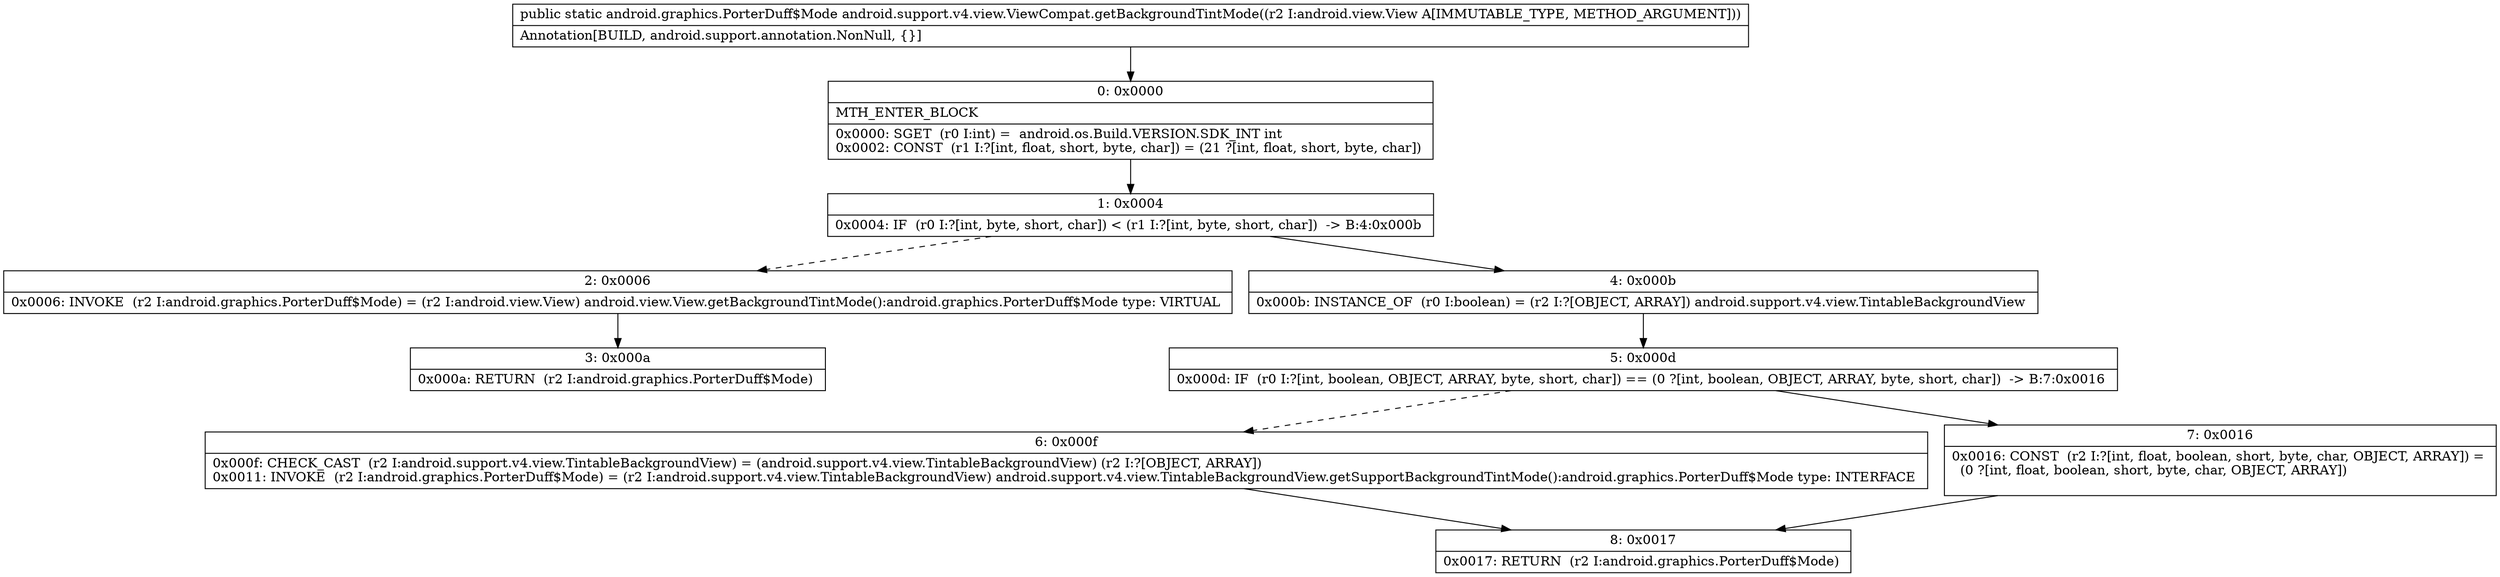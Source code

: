 digraph "CFG forandroid.support.v4.view.ViewCompat.getBackgroundTintMode(Landroid\/view\/View;)Landroid\/graphics\/PorterDuff$Mode;" {
Node_0 [shape=record,label="{0\:\ 0x0000|MTH_ENTER_BLOCK\l|0x0000: SGET  (r0 I:int) =  android.os.Build.VERSION.SDK_INT int \l0x0002: CONST  (r1 I:?[int, float, short, byte, char]) = (21 ?[int, float, short, byte, char]) \l}"];
Node_1 [shape=record,label="{1\:\ 0x0004|0x0004: IF  (r0 I:?[int, byte, short, char]) \< (r1 I:?[int, byte, short, char])  \-\> B:4:0x000b \l}"];
Node_2 [shape=record,label="{2\:\ 0x0006|0x0006: INVOKE  (r2 I:android.graphics.PorterDuff$Mode) = (r2 I:android.view.View) android.view.View.getBackgroundTintMode():android.graphics.PorterDuff$Mode type: VIRTUAL \l}"];
Node_3 [shape=record,label="{3\:\ 0x000a|0x000a: RETURN  (r2 I:android.graphics.PorterDuff$Mode) \l}"];
Node_4 [shape=record,label="{4\:\ 0x000b|0x000b: INSTANCE_OF  (r0 I:boolean) = (r2 I:?[OBJECT, ARRAY]) android.support.v4.view.TintableBackgroundView \l}"];
Node_5 [shape=record,label="{5\:\ 0x000d|0x000d: IF  (r0 I:?[int, boolean, OBJECT, ARRAY, byte, short, char]) == (0 ?[int, boolean, OBJECT, ARRAY, byte, short, char])  \-\> B:7:0x0016 \l}"];
Node_6 [shape=record,label="{6\:\ 0x000f|0x000f: CHECK_CAST  (r2 I:android.support.v4.view.TintableBackgroundView) = (android.support.v4.view.TintableBackgroundView) (r2 I:?[OBJECT, ARRAY]) \l0x0011: INVOKE  (r2 I:android.graphics.PorterDuff$Mode) = (r2 I:android.support.v4.view.TintableBackgroundView) android.support.v4.view.TintableBackgroundView.getSupportBackgroundTintMode():android.graphics.PorterDuff$Mode type: INTERFACE \l}"];
Node_7 [shape=record,label="{7\:\ 0x0016|0x0016: CONST  (r2 I:?[int, float, boolean, short, byte, char, OBJECT, ARRAY]) = \l  (0 ?[int, float, boolean, short, byte, char, OBJECT, ARRAY])\l \l}"];
Node_8 [shape=record,label="{8\:\ 0x0017|0x0017: RETURN  (r2 I:android.graphics.PorterDuff$Mode) \l}"];
MethodNode[shape=record,label="{public static android.graphics.PorterDuff$Mode android.support.v4.view.ViewCompat.getBackgroundTintMode((r2 I:android.view.View A[IMMUTABLE_TYPE, METHOD_ARGUMENT]))  | Annotation[BUILD, android.support.annotation.NonNull, \{\}]\l}"];
MethodNode -> Node_0;
Node_0 -> Node_1;
Node_1 -> Node_2[style=dashed];
Node_1 -> Node_4;
Node_2 -> Node_3;
Node_4 -> Node_5;
Node_5 -> Node_6[style=dashed];
Node_5 -> Node_7;
Node_6 -> Node_8;
Node_7 -> Node_8;
}

